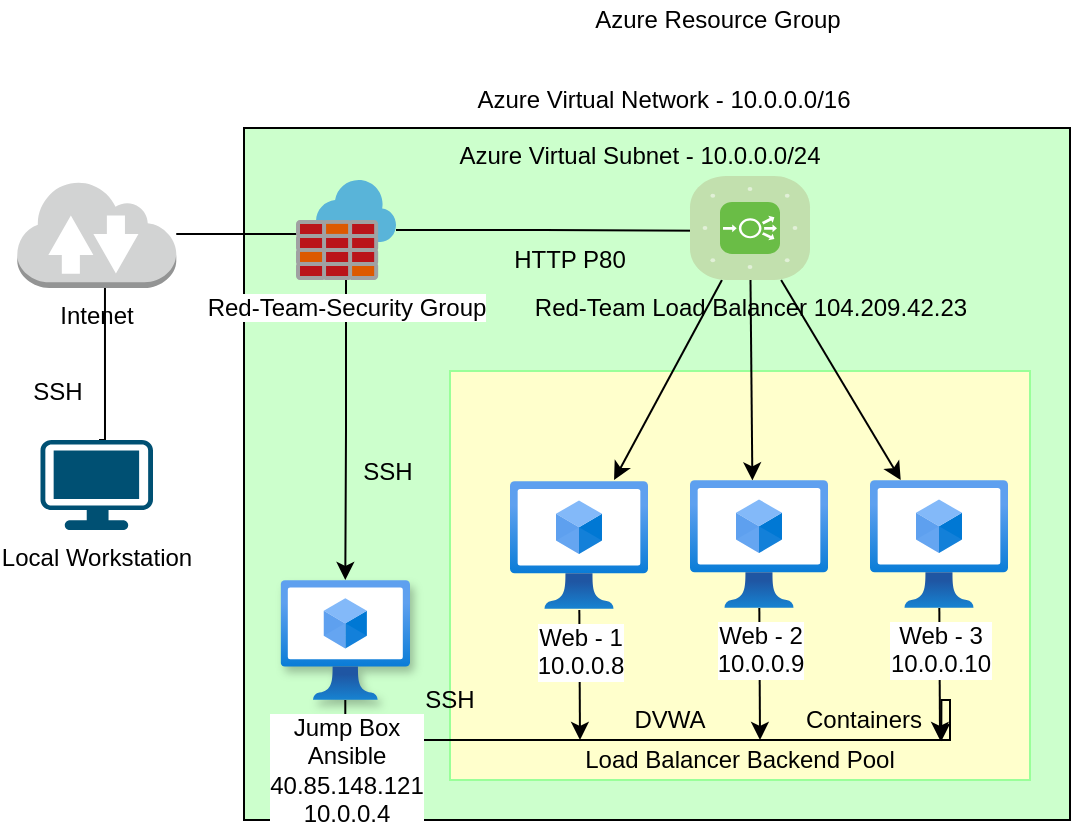 <mxfile version="13.7.6" type="google"><diagram id="_CvRGwfRlR__MOY2IqUT" name="Page-1"><mxGraphModel dx="1038" dy="548" grid="1" gridSize="10" guides="1" tooltips="1" connect="1" arrows="1" fold="1" page="1" pageScale="1" pageWidth="1654" pageHeight="2336" math="0" shadow="0"><root><mxCell id="0"/><mxCell id="1" parent="0"/><mxCell id="aF_HN1WLAERR_NGbHa-1-66" value="" style="rounded=0;whiteSpace=wrap;html=1;shadow=0;fillColor=#CCFFCC;" parent="1" vertex="1"><mxGeometry x="127" y="134" width="413" height="346" as="geometry"/></mxCell><mxCell id="aF_HN1WLAERR_NGbHa-1-96" value="" style="rounded=0;whiteSpace=wrap;html=1;shadow=0;strokeColor=#99FF99;fillColor=#FFFFCC;" parent="1" vertex="1"><mxGeometry x="230" y="255.5" width="290" height="204.5" as="geometry"/></mxCell><mxCell id="aF_HN1WLAERR_NGbHa-1-51" style="edgeStyle=orthogonalEdgeStyle;rounded=0;orthogonalLoop=1;jettySize=auto;html=1;entryX=0.539;entryY=0.63;entryDx=0;entryDy=0;entryPerimeter=0;" parent="1" edge="1"><mxGeometry relative="1" as="geometry"><mxPoint x="54.5" y="290" as="sourcePoint"/><mxPoint x="57.481" y="194.02" as="targetPoint"/><Array as="points"><mxPoint x="57" y="290"/></Array></mxGeometry></mxCell><mxCell id="aF_HN1WLAERR_NGbHa-1-1" value="Local Workstation" style="points=[[0.03,0.03,0],[0.5,0,0],[0.97,0.03,0],[1,0.4,0],[0.97,0.745,0],[0.5,1,0],[0.03,0.745,0],[0,0.4,0]];verticalLabelPosition=bottom;html=1;verticalAlign=top;aspect=fixed;align=center;pointerEvents=1;shape=mxgraph.cisco19.workstation;fillColor=#005073;strokeColor=none;" parent="1" vertex="1"><mxGeometry x="25.25" y="290" width="56.25" height="45" as="geometry"/></mxCell><mxCell id="aF_HN1WLAERR_NGbHa-1-53" style="edgeStyle=orthogonalEdgeStyle;rounded=0;orthogonalLoop=1;jettySize=auto;html=1;entryX=0.4;entryY=0.54;entryDx=0;entryDy=0;entryPerimeter=0;" parent="1" source="aF_HN1WLAERR_NGbHa-1-2" target="aF_HN1WLAERR_NGbHa-1-9" edge="1"><mxGeometry relative="1" as="geometry"/></mxCell><mxCell id="aF_HN1WLAERR_NGbHa-1-2" value="Intenet" style="outlineConnect=0;dashed=0;verticalLabelPosition=bottom;verticalAlign=top;align=center;html=1;shape=mxgraph.aws3.internet_2;fillColor=#D2D3D3;gradientColor=none;" parent="1" vertex="1"><mxGeometry x="13.63" y="160" width="79.5" height="54" as="geometry"/></mxCell><mxCell id="aF_HN1WLAERR_NGbHa-1-60" style="edgeStyle=none;rounded=0;orthogonalLoop=1;jettySize=auto;html=1;" parent="1" source="aF_HN1WLAERR_NGbHa-1-3" edge="1"><mxGeometry relative="1" as="geometry"><mxPoint x="295" y="440" as="targetPoint"/></mxGeometry></mxCell><mxCell id="aF_HN1WLAERR_NGbHa-1-3" value="Web - 1&lt;br&gt;10.0.0.8" style="aspect=fixed;html=1;points=[];align=center;image;fontSize=12;image=img/lib/azure2/compute/Virtual_Machines_Classic.svg;" parent="1" vertex="1"><mxGeometry x="260" y="310" width="69" height="65" as="geometry"/></mxCell><mxCell id="aF_HN1WLAERR_NGbHa-1-62" style="edgeStyle=none;rounded=0;orthogonalLoop=1;jettySize=auto;html=1;" parent="1" source="aF_HN1WLAERR_NGbHa-1-5" edge="1"><mxGeometry relative="1" as="geometry"><mxPoint x="475" y="440" as="targetPoint"/></mxGeometry></mxCell><mxCell id="aF_HN1WLAERR_NGbHa-1-5" value="Web - 3&lt;br&gt;10.0.0.10" style="aspect=fixed;html=1;points=[];align=center;image;fontSize=12;image=img/lib/azure2/compute/Virtual_Machines_Classic.svg;" parent="1" vertex="1"><mxGeometry x="440" y="310" width="69" height="64" as="geometry"/></mxCell><mxCell id="aF_HN1WLAERR_NGbHa-1-103" style="edgeStyle=orthogonalEdgeStyle;rounded=0;orthogonalLoop=1;jettySize=auto;html=1;entryX=0.884;entryY=1.03;entryDx=0;entryDy=0;entryPerimeter=0;" parent="1" source="aF_HN1WLAERR_NGbHa-1-6" target="aF_HN1WLAERR_NGbHa-1-110" edge="1"><mxGeometry relative="1" as="geometry"><mxPoint x="710" y="420" as="targetPoint"/><Array as="points"><mxPoint x="178" y="440"/><mxPoint x="480" y="440"/><mxPoint x="480" y="420"/><mxPoint x="476" y="420"/></Array></mxGeometry></mxCell><mxCell id="aF_HN1WLAERR_NGbHa-1-6" value="Jump Box&lt;br&gt;Ansible&lt;br&gt;40.85.148.121&lt;br&gt;10.0.0.4" style="aspect=fixed;html=1;points=[];align=center;image;fontSize=12;image=img/lib/azure2/compute/Virtual_Machines_Classic.svg;shadow=1;" parent="1" vertex="1"><mxGeometry x="145.31" y="360" width="64.69" height="60" as="geometry"/></mxCell><mxCell id="aF_HN1WLAERR_NGbHa-1-54" style="edgeStyle=orthogonalEdgeStyle;rounded=0;orthogonalLoop=1;jettySize=auto;html=1;" parent="1" source="aF_HN1WLAERR_NGbHa-1-9" target="aF_HN1WLAERR_NGbHa-1-6" edge="1"><mxGeometry relative="1" as="geometry"><mxPoint x="215" y="350" as="targetPoint"/></mxGeometry></mxCell><mxCell id="aF_HN1WLAERR_NGbHa-1-55" style="edgeStyle=orthogonalEdgeStyle;rounded=0;orthogonalLoop=1;jettySize=auto;html=1;entryX=0.24;entryY=0.527;entryDx=0;entryDy=0;entryPerimeter=0;" parent="1" source="aF_HN1WLAERR_NGbHa-1-9" target="aF_HN1WLAERR_NGbHa-1-10" edge="1"><mxGeometry relative="1" as="geometry"/></mxCell><mxCell id="aF_HN1WLAERR_NGbHa-1-9" value="Red-Team-Security Group" style="aspect=fixed;html=1;points=[];align=center;image;fontSize=12;image=img/lib/mscae/Azure_Firewall.svg;shadow=0;" parent="1" vertex="1"><mxGeometry x="153" y="160" width="50" height="50" as="geometry"/></mxCell><mxCell id="aF_HN1WLAERR_NGbHa-1-57" style="edgeStyle=none;rounded=0;orthogonalLoop=1;jettySize=auto;html=1;" parent="1" source="aF_HN1WLAERR_NGbHa-1-10" target="aF_HN1WLAERR_NGbHa-1-3" edge="1"><mxGeometry relative="1" as="geometry"/></mxCell><mxCell id="aF_HN1WLAERR_NGbHa-1-58" style="edgeStyle=none;rounded=0;orthogonalLoop=1;jettySize=auto;html=1;entryX=0.452;entryY=0.003;entryDx=0;entryDy=0;entryPerimeter=0;" parent="1" source="aF_HN1WLAERR_NGbHa-1-10" target="aF_HN1WLAERR_NGbHa-1-4" edge="1"><mxGeometry relative="1" as="geometry"><mxPoint x="380" y="280" as="targetPoint"/></mxGeometry></mxCell><mxCell id="aF_HN1WLAERR_NGbHa-1-59" style="edgeStyle=none;rounded=0;orthogonalLoop=1;jettySize=auto;html=1;" parent="1" source="aF_HN1WLAERR_NGbHa-1-10" target="aF_HN1WLAERR_NGbHa-1-5" edge="1"><mxGeometry relative="1" as="geometry"/></mxCell><mxCell id="aF_HN1WLAERR_NGbHa-1-10" value="Red-Team Load Balancer 104.209.42.23" style="verticalLabelPosition=bottom;html=1;fillColor=#6ABD46;strokeColor=#ffffff;verticalAlign=top;align=center;points=[[0.085,0.085,0],[0.915,0.085,0],[0.915,0.915,0],[0.085,0.915,0],[0.25,0,0],[0.5,0,0],[0.75,0,0],[1,0.25,0],[1,0.5,0],[1,0.75,0],[0.75,1,0],[0.5,1,0],[0.25,1,0],[0,0.75,0],[0,0.5,0],[0,0.25,0]];pointerEvents=1;shape=mxgraph.cisco_safe.compositeIcon;bgIcon=mxgraph.cisco_safe.architecture.generic_appliance;resIcon=mxgraph.cisco_safe.architecture.load_balancer;" parent="1" vertex="1"><mxGeometry x="350" y="158" width="60" height="52" as="geometry"/></mxCell><mxCell id="aF_HN1WLAERR_NGbHa-1-61" style="edgeStyle=none;rounded=0;orthogonalLoop=1;jettySize=auto;html=1;" parent="1" source="aF_HN1WLAERR_NGbHa-1-4" edge="1"><mxGeometry relative="1" as="geometry"><mxPoint x="385" y="440" as="targetPoint"/></mxGeometry></mxCell><mxCell id="aF_HN1WLAERR_NGbHa-1-4" value="Web - 2&lt;br&gt;10.0.0.9" style="aspect=fixed;html=1;points=[];align=center;image;fontSize=12;image=img/lib/azure2/compute/Virtual_Machines_Classic.svg;" parent="1" vertex="1"><mxGeometry x="350" y="310" width="69" height="64" as="geometry"/></mxCell><mxCell id="aF_HN1WLAERR_NGbHa-1-83" value="Azure Resource Group" style="text;html=1;strokeColor=none;fillColor=none;align=center;verticalAlign=middle;whiteSpace=wrap;rounded=0;shadow=0;" parent="1" vertex="1"><mxGeometry x="219" y="70" width="290" height="20" as="geometry"/></mxCell><mxCell id="aF_HN1WLAERR_NGbHa-1-84" value="Azure Virtual Network - 10.0.0.0/16" style="text;html=1;strokeColor=none;fillColor=none;align=center;verticalAlign=middle;whiteSpace=wrap;rounded=0;shadow=0;" parent="1" vertex="1"><mxGeometry x="220" y="110" width="234" height="20" as="geometry"/></mxCell><mxCell id="aF_HN1WLAERR_NGbHa-1-87" value="SSH" style="text;html=1;strokeColor=none;fillColor=none;align=center;verticalAlign=middle;whiteSpace=wrap;rounded=0;shadow=0;" parent="1" vertex="1"><mxGeometry x="13.63" y="255.5" width="40" height="20" as="geometry"/></mxCell><mxCell id="aF_HN1WLAERR_NGbHa-1-89" value="Azure Virtual Subnet - 10.0.0.0/24" style="text;html=1;strokeColor=none;fillColor=none;align=center;verticalAlign=middle;whiteSpace=wrap;rounded=0;shadow=0;" parent="1" vertex="1"><mxGeometry x="220" y="138" width="210" height="20" as="geometry"/></mxCell><mxCell id="aF_HN1WLAERR_NGbHa-1-93" value="HTTP P80" style="text;html=1;strokeColor=none;fillColor=none;align=center;verticalAlign=middle;whiteSpace=wrap;rounded=0;shadow=0;" parent="1" vertex="1"><mxGeometry x="260" y="190" width="60" height="20" as="geometry"/></mxCell><mxCell id="aF_HN1WLAERR_NGbHa-1-94" value="SSH" style="text;html=1;strokeColor=none;fillColor=none;align=center;verticalAlign=middle;whiteSpace=wrap;rounded=0;shadow=0;" parent="1" vertex="1"><mxGeometry x="179" y="295.5" width="40" height="20" as="geometry"/></mxCell><mxCell id="aF_HN1WLAERR_NGbHa-1-95" value="SSH" style="text;html=1;strokeColor=none;fillColor=none;align=center;verticalAlign=middle;whiteSpace=wrap;rounded=0;shadow=0;" parent="1" vertex="1"><mxGeometry x="210" y="410" width="40" height="20" as="geometry"/></mxCell><mxCell id="aF_HN1WLAERR_NGbHa-1-105" value="Load Balancer Backend Pool" style="text;html=1;strokeColor=none;fillColor=none;align=center;verticalAlign=middle;whiteSpace=wrap;rounded=0;shadow=0;" parent="1" vertex="1"><mxGeometry x="270" y="440" width="210" height="20" as="geometry"/></mxCell><mxCell id="aF_HN1WLAERR_NGbHa-1-109" value="DVWA" style="text;html=1;strokeColor=none;fillColor=none;align=center;verticalAlign=middle;whiteSpace=wrap;rounded=0;shadow=0;" parent="1" vertex="1"><mxGeometry x="320" y="420" width="40" height="20" as="geometry"/></mxCell><mxCell id="aF_HN1WLAERR_NGbHa-1-110" value="Containers" style="text;html=1;strokeColor=none;fillColor=none;align=center;verticalAlign=middle;whiteSpace=wrap;rounded=0;shadow=0;" parent="1" vertex="1"><mxGeometry x="387.25" y="420" width="100" height="20" as="geometry"/></mxCell></root></mxGraphModel></diagram></mxfile>